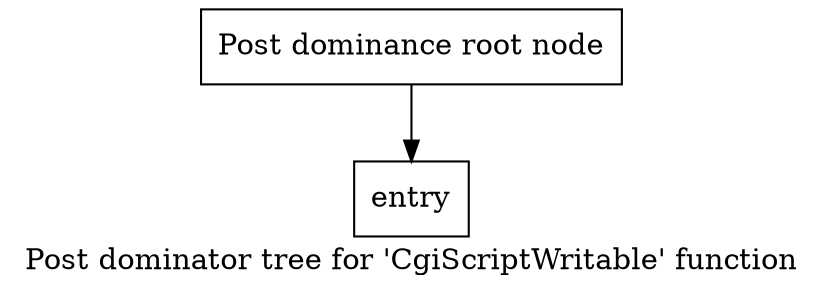 digraph "Post dominator tree for 'CgiScriptWritable' function" {
	label="Post dominator tree for 'CgiScriptWritable' function";

	Node0xda5fa0 [shape=record,label="{Post dominance root node}"];
	Node0xda5fa0 -> Node0xd04350;
	Node0xd04350 [shape=record,label="{entry}"];
}
